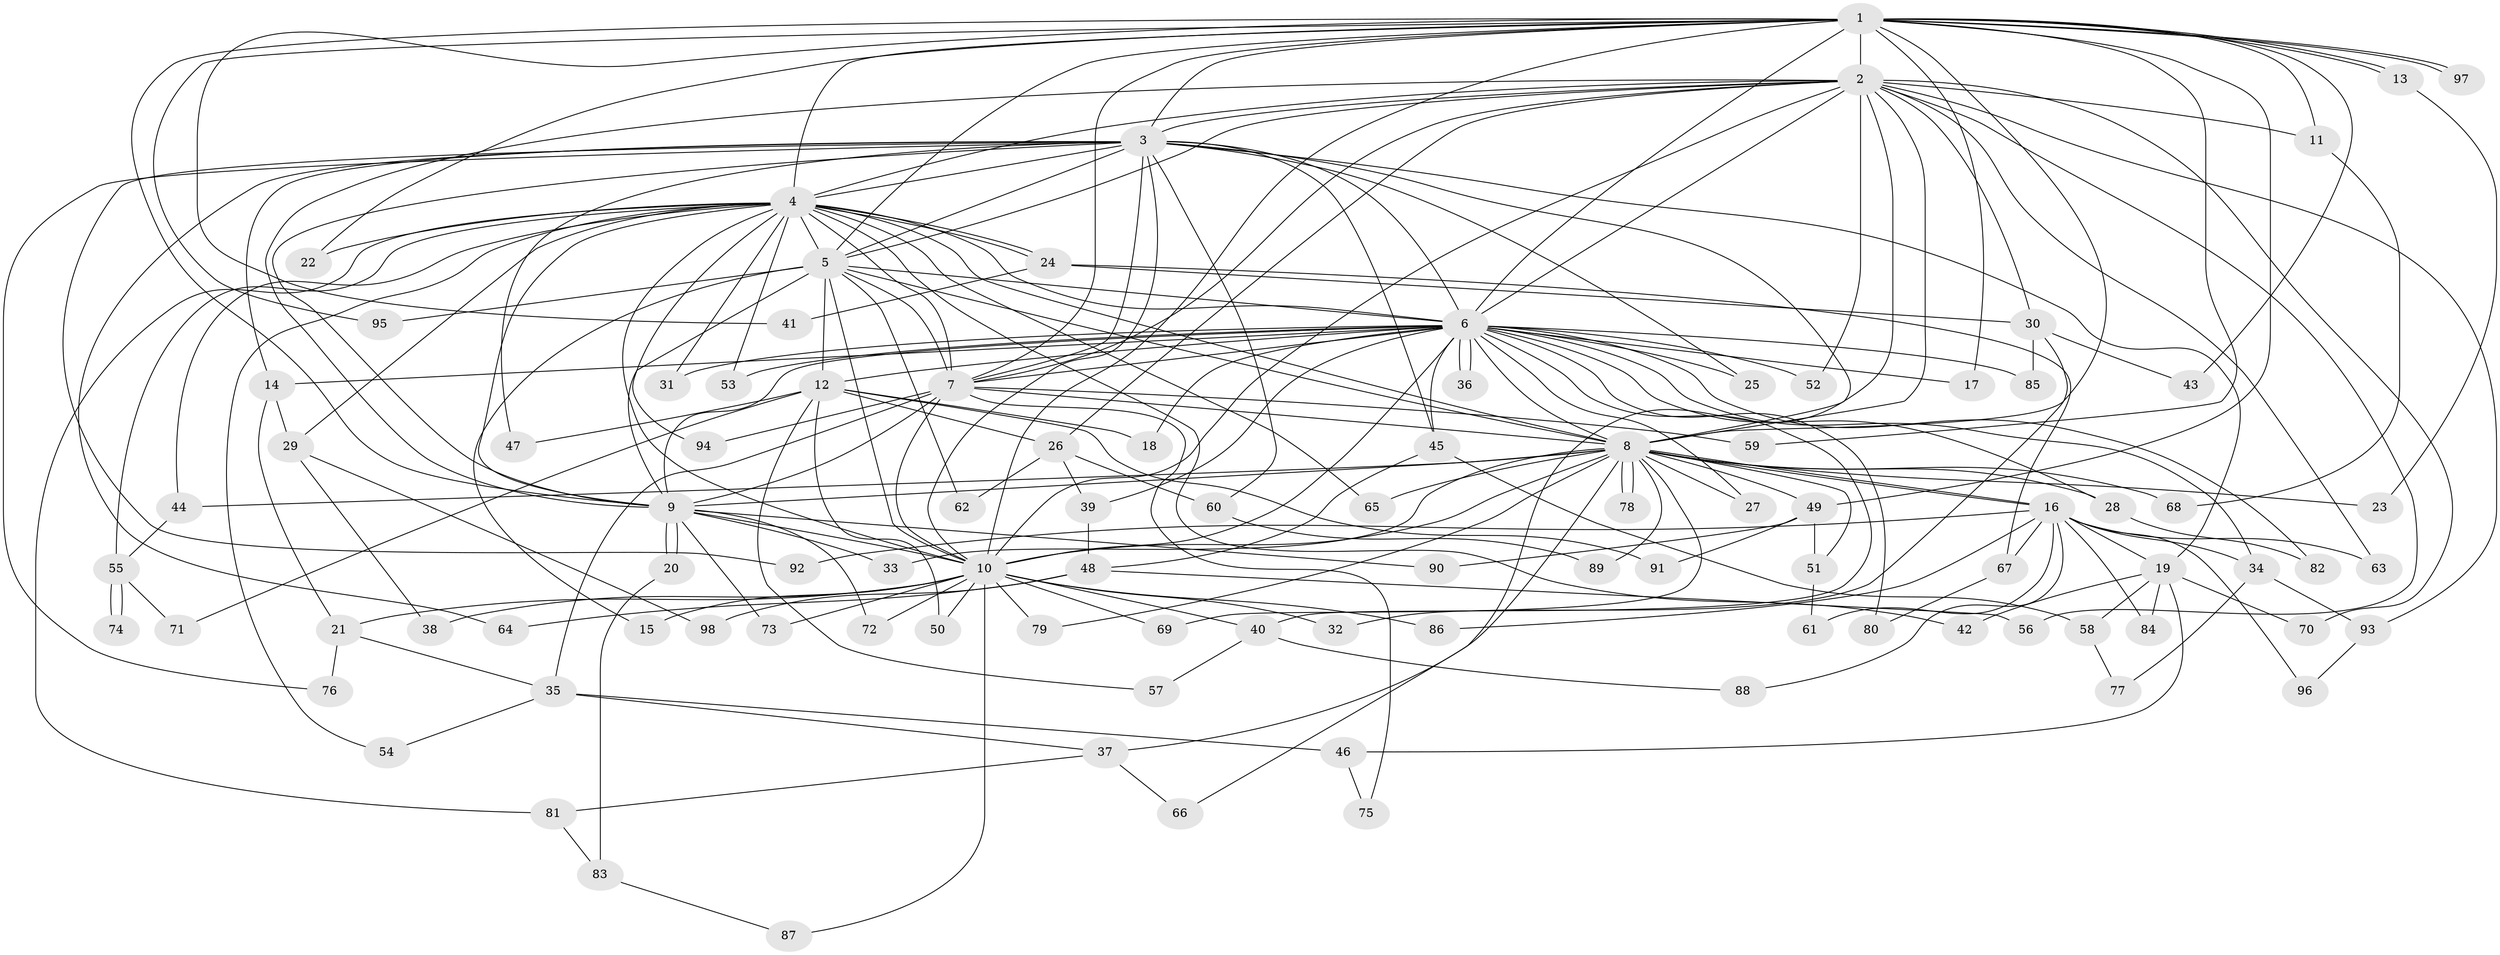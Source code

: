 // Generated by graph-tools (version 1.1) at 2025/44/03/09/25 04:44:27]
// undirected, 98 vertices, 221 edges
graph export_dot {
graph [start="1"]
  node [color=gray90,style=filled];
  1;
  2;
  3;
  4;
  5;
  6;
  7;
  8;
  9;
  10;
  11;
  12;
  13;
  14;
  15;
  16;
  17;
  18;
  19;
  20;
  21;
  22;
  23;
  24;
  25;
  26;
  27;
  28;
  29;
  30;
  31;
  32;
  33;
  34;
  35;
  36;
  37;
  38;
  39;
  40;
  41;
  42;
  43;
  44;
  45;
  46;
  47;
  48;
  49;
  50;
  51;
  52;
  53;
  54;
  55;
  56;
  57;
  58;
  59;
  60;
  61;
  62;
  63;
  64;
  65;
  66;
  67;
  68;
  69;
  70;
  71;
  72;
  73;
  74;
  75;
  76;
  77;
  78;
  79;
  80;
  81;
  82;
  83;
  84;
  85;
  86;
  87;
  88;
  89;
  90;
  91;
  92;
  93;
  94;
  95;
  96;
  97;
  98;
  1 -- 2;
  1 -- 3;
  1 -- 4;
  1 -- 5;
  1 -- 6;
  1 -- 7;
  1 -- 8;
  1 -- 9;
  1 -- 10;
  1 -- 11;
  1 -- 13;
  1 -- 13;
  1 -- 17;
  1 -- 22;
  1 -- 41;
  1 -- 43;
  1 -- 49;
  1 -- 59;
  1 -- 95;
  1 -- 97;
  1 -- 97;
  2 -- 3;
  2 -- 4;
  2 -- 5;
  2 -- 6;
  2 -- 7;
  2 -- 8;
  2 -- 9;
  2 -- 10;
  2 -- 11;
  2 -- 26;
  2 -- 30;
  2 -- 52;
  2 -- 56;
  2 -- 63;
  2 -- 66;
  2 -- 70;
  2 -- 93;
  3 -- 4;
  3 -- 5;
  3 -- 6;
  3 -- 7;
  3 -- 8;
  3 -- 9;
  3 -- 10;
  3 -- 14;
  3 -- 19;
  3 -- 25;
  3 -- 45;
  3 -- 47;
  3 -- 60;
  3 -- 64;
  3 -- 76;
  3 -- 92;
  4 -- 5;
  4 -- 6;
  4 -- 7;
  4 -- 8;
  4 -- 9;
  4 -- 10;
  4 -- 22;
  4 -- 24;
  4 -- 24;
  4 -- 29;
  4 -- 31;
  4 -- 42;
  4 -- 44;
  4 -- 53;
  4 -- 54;
  4 -- 55;
  4 -- 65;
  4 -- 81;
  4 -- 94;
  5 -- 6;
  5 -- 7;
  5 -- 8;
  5 -- 9;
  5 -- 10;
  5 -- 12;
  5 -- 15;
  5 -- 62;
  5 -- 95;
  6 -- 7;
  6 -- 8;
  6 -- 9;
  6 -- 10;
  6 -- 12;
  6 -- 14;
  6 -- 17;
  6 -- 18;
  6 -- 25;
  6 -- 27;
  6 -- 28;
  6 -- 31;
  6 -- 34;
  6 -- 36;
  6 -- 36;
  6 -- 39;
  6 -- 40;
  6 -- 45;
  6 -- 52;
  6 -- 53;
  6 -- 80;
  6 -- 82;
  6 -- 85;
  7 -- 8;
  7 -- 9;
  7 -- 10;
  7 -- 35;
  7 -- 59;
  7 -- 75;
  7 -- 94;
  8 -- 9;
  8 -- 10;
  8 -- 16;
  8 -- 16;
  8 -- 23;
  8 -- 27;
  8 -- 28;
  8 -- 33;
  8 -- 37;
  8 -- 44;
  8 -- 49;
  8 -- 51;
  8 -- 65;
  8 -- 68;
  8 -- 69;
  8 -- 78;
  8 -- 78;
  8 -- 79;
  8 -- 89;
  9 -- 10;
  9 -- 20;
  9 -- 20;
  9 -- 33;
  9 -- 72;
  9 -- 73;
  9 -- 90;
  10 -- 15;
  10 -- 21;
  10 -- 32;
  10 -- 38;
  10 -- 40;
  10 -- 50;
  10 -- 69;
  10 -- 72;
  10 -- 73;
  10 -- 79;
  10 -- 86;
  10 -- 87;
  11 -- 68;
  12 -- 18;
  12 -- 26;
  12 -- 47;
  12 -- 50;
  12 -- 57;
  12 -- 71;
  12 -- 91;
  13 -- 23;
  14 -- 21;
  14 -- 29;
  16 -- 19;
  16 -- 34;
  16 -- 61;
  16 -- 63;
  16 -- 67;
  16 -- 84;
  16 -- 86;
  16 -- 88;
  16 -- 92;
  16 -- 96;
  19 -- 42;
  19 -- 46;
  19 -- 58;
  19 -- 70;
  19 -- 84;
  20 -- 83;
  21 -- 35;
  21 -- 76;
  24 -- 30;
  24 -- 41;
  24 -- 67;
  26 -- 39;
  26 -- 60;
  26 -- 62;
  28 -- 82;
  29 -- 38;
  29 -- 98;
  30 -- 32;
  30 -- 43;
  30 -- 85;
  34 -- 77;
  34 -- 93;
  35 -- 37;
  35 -- 46;
  35 -- 54;
  37 -- 66;
  37 -- 81;
  39 -- 48;
  40 -- 57;
  40 -- 88;
  44 -- 55;
  45 -- 48;
  45 -- 58;
  46 -- 75;
  48 -- 56;
  48 -- 64;
  48 -- 98;
  49 -- 51;
  49 -- 90;
  49 -- 91;
  51 -- 61;
  55 -- 71;
  55 -- 74;
  55 -- 74;
  58 -- 77;
  60 -- 89;
  67 -- 80;
  81 -- 83;
  83 -- 87;
  93 -- 96;
}
